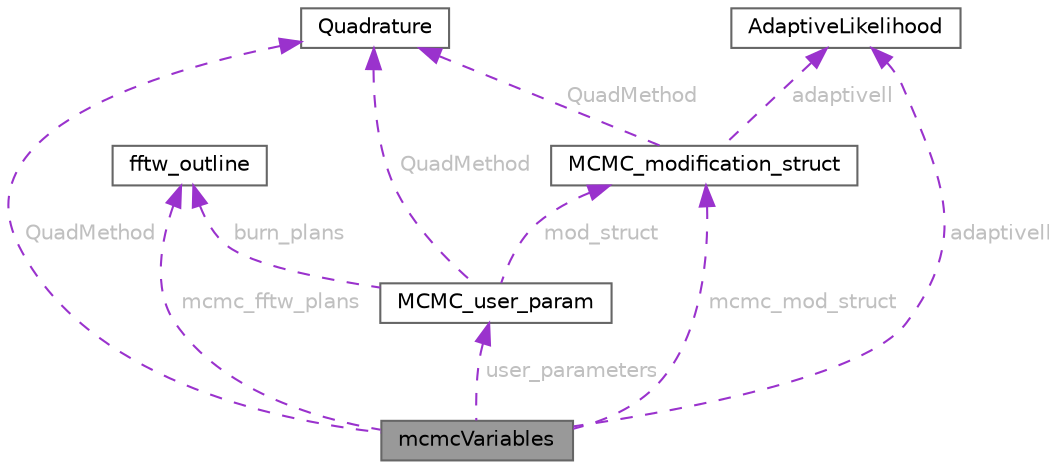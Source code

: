 digraph "mcmcVariables"
{
 // LATEX_PDF_SIZE
  bgcolor="transparent";
  edge [fontname=Helvetica,fontsize=10,labelfontname=Helvetica,labelfontsize=10];
  node [fontname=Helvetica,fontsize=10,shape=box,height=0.2,width=0.4];
  Node1 [id="Node000001",label="mcmcVariables",height=0.2,width=0.4,color="gray40", fillcolor="grey60", style="filled", fontcolor="black",tooltip=" "];
  Node2 -> Node1 [id="edge1_Node000001_Node000002",dir="back",color="darkorchid3",style="dashed",tooltip=" ",label=" mcmc_fftw_plans",fontcolor="grey" ];
  Node2 [id="Node000002",label="fftw_outline",height=0.2,width=0.4,color="gray40", fillcolor="white", style="filled",URL="$structfftw__outline.html",tooltip=" "];
  Node3 -> Node1 [id="edge2_Node000001_Node000003",dir="back",color="darkorchid3",style="dashed",tooltip=" ",label=" mcmc_mod_struct",fontcolor="grey" ];
  Node3 [id="Node000003",label="MCMC_modification_struct",height=0.2,width=0.4,color="gray40", fillcolor="white", style="filled",URL="$structMCMC__modification__struct.html",tooltip=" "];
  Node4 -> Node3 [id="edge3_Node000003_Node000004",dir="back",color="darkorchid3",style="dashed",tooltip=" ",label=" QuadMethod",fontcolor="grey" ];
  Node4 [id="Node000004",label="Quadrature",height=0.2,width=0.4,color="gray40", fillcolor="white", style="filled",URL="$classQuadrature.html",tooltip="Class to evaluate integrals with established spacing and weights."];
  Node5 -> Node3 [id="edge4_Node000003_Node000005",dir="back",color="darkorchid3",style="dashed",tooltip=" ",label=" adaptivell",fontcolor="grey" ];
  Node5 [id="Node000005",label="AdaptiveLikelihood",height=0.2,width=0.4,color="gray40", fillcolor="white", style="filled",URL="$classAdaptiveLikelihood.html",tooltip=" "];
  Node6 -> Node1 [id="edge5_Node000001_Node000006",dir="back",color="darkorchid3",style="dashed",tooltip=" ",label=" user_parameters",fontcolor="grey" ];
  Node6 [id="Node000006",label="MCMC_user_param",height=0.2,width=0.4,color="gray40", fillcolor="white", style="filled",URL="$structMCMC__user__param.html",tooltip=" "];
  Node2 -> Node6 [id="edge6_Node000006_Node000002",dir="back",color="darkorchid3",style="dashed",tooltip=" ",label=" burn_plans",fontcolor="grey" ];
  Node4 -> Node6 [id="edge7_Node000006_Node000004",dir="back",color="darkorchid3",style="dashed",tooltip=" ",label=" QuadMethod",fontcolor="grey" ];
  Node3 -> Node6 [id="edge8_Node000006_Node000003",dir="back",color="darkorchid3",style="dashed",tooltip=" ",label=" mod_struct",fontcolor="grey" ];
  Node5 -> Node1 [id="edge9_Node000001_Node000005",dir="back",color="darkorchid3",style="dashed",tooltip=" ",label=" adaptivell",fontcolor="grey" ];
  Node4 -> Node1 [id="edge10_Node000001_Node000004",dir="back",color="darkorchid3",style="dashed",tooltip=" ",label=" QuadMethod",fontcolor="grey" ];
}
